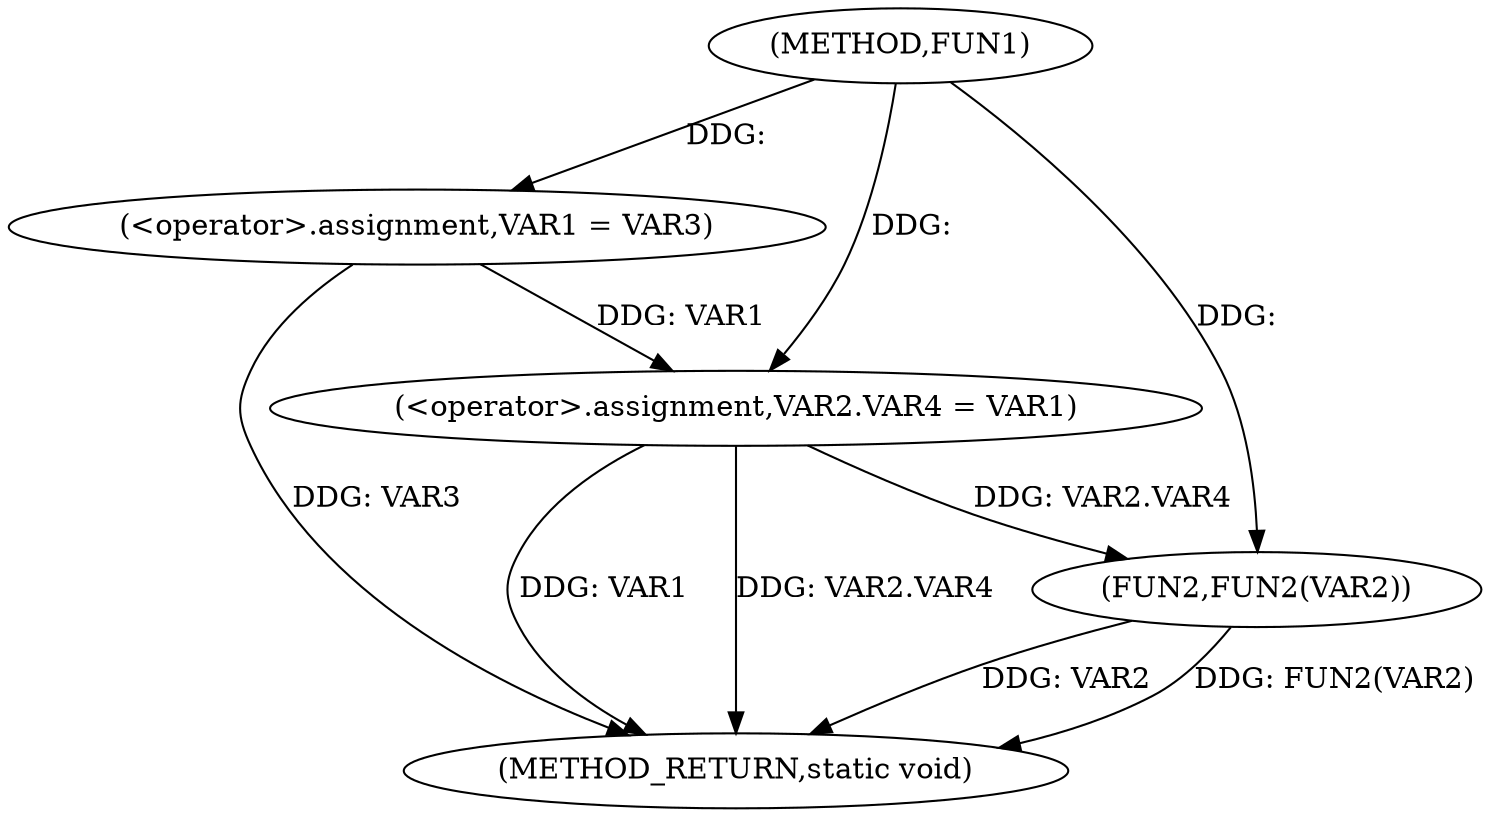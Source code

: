 digraph FUN1 {  
"1000100" [label = "(METHOD,FUN1)" ]
"1000115" [label = "(METHOD_RETURN,static void)" ]
"1000105" [label = "(<operator>.assignment,VAR1 = VAR3)" ]
"1000108" [label = "(<operator>.assignment,VAR2.VAR4 = VAR1)" ]
"1000113" [label = "(FUN2,FUN2(VAR2))" ]
  "1000105" -> "1000115"  [ label = "DDG: VAR3"] 
  "1000113" -> "1000115"  [ label = "DDG: VAR2"] 
  "1000108" -> "1000115"  [ label = "DDG: VAR1"] 
  "1000113" -> "1000115"  [ label = "DDG: FUN2(VAR2)"] 
  "1000108" -> "1000115"  [ label = "DDG: VAR2.VAR4"] 
  "1000100" -> "1000105"  [ label = "DDG: "] 
  "1000105" -> "1000108"  [ label = "DDG: VAR1"] 
  "1000100" -> "1000108"  [ label = "DDG: "] 
  "1000108" -> "1000113"  [ label = "DDG: VAR2.VAR4"] 
  "1000100" -> "1000113"  [ label = "DDG: "] 
}

